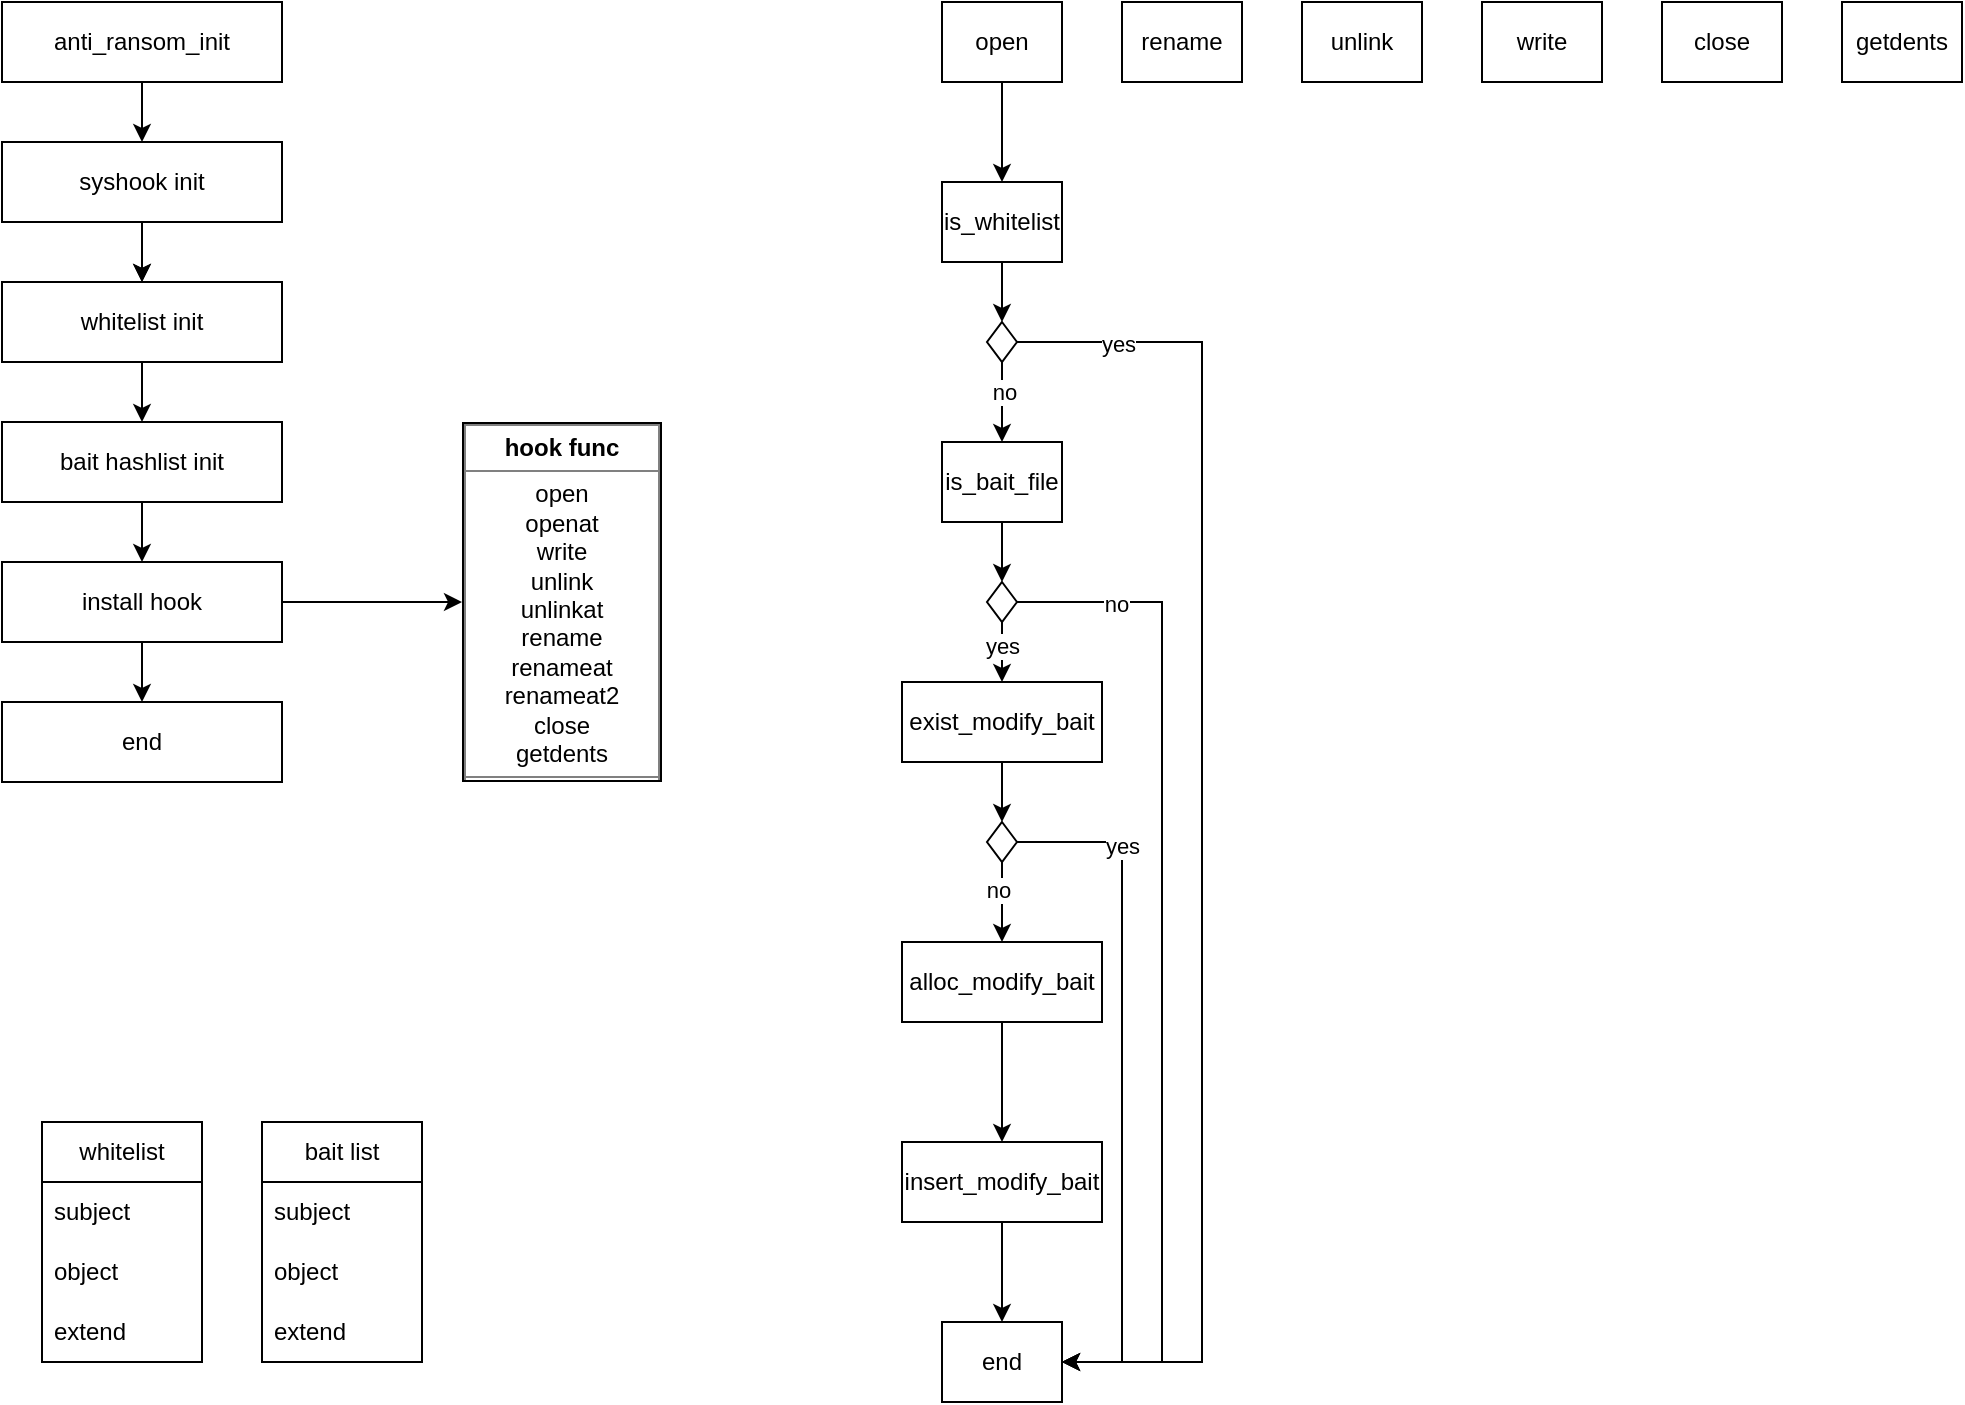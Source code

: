 <mxfile version="23.1.5" type="github">
  <diagram id="prtHgNgQTEPvFCAcTncT" name="Page-1">
    <mxGraphModel dx="1434" dy="772" grid="1" gridSize="10" guides="1" tooltips="1" connect="1" arrows="1" fold="1" page="1" pageScale="1" pageWidth="1169" pageHeight="827" background="none" math="0" shadow="0">
      <root>
        <mxCell id="0" />
        <mxCell id="1" parent="0" />
        <mxCell id="Nv_zGMJmzMav14E17f1a-2" value="whitelist" style="swimlane;fontStyle=0;childLayout=stackLayout;horizontal=1;startSize=30;horizontalStack=0;resizeParent=1;resizeParentMax=0;resizeLast=0;collapsible=1;marginBottom=0;whiteSpace=wrap;html=1;" parent="1" vertex="1">
          <mxGeometry x="90" y="590" width="80" height="120" as="geometry" />
        </mxCell>
        <mxCell id="Nv_zGMJmzMav14E17f1a-3" value="subject" style="text;strokeColor=none;fillColor=none;align=left;verticalAlign=middle;spacingLeft=4;spacingRight=4;overflow=hidden;points=[[0,0.5],[1,0.5]];portConstraint=eastwest;rotatable=0;whiteSpace=wrap;html=1;" parent="Nv_zGMJmzMav14E17f1a-2" vertex="1">
          <mxGeometry y="30" width="80" height="30" as="geometry" />
        </mxCell>
        <mxCell id="Nv_zGMJmzMav14E17f1a-4" value="object" style="text;strokeColor=none;fillColor=none;align=left;verticalAlign=middle;spacingLeft=4;spacingRight=4;overflow=hidden;points=[[0,0.5],[1,0.5]];portConstraint=eastwest;rotatable=0;whiteSpace=wrap;html=1;" parent="Nv_zGMJmzMav14E17f1a-2" vertex="1">
          <mxGeometry y="60" width="80" height="30" as="geometry" />
        </mxCell>
        <mxCell id="Nv_zGMJmzMav14E17f1a-5" value="extend" style="text;strokeColor=none;fillColor=none;align=left;verticalAlign=middle;spacingLeft=4;spacingRight=4;overflow=hidden;points=[[0,0.5],[1,0.5]];portConstraint=eastwest;rotatable=0;whiteSpace=wrap;html=1;" parent="Nv_zGMJmzMav14E17f1a-2" vertex="1">
          <mxGeometry y="90" width="80" height="30" as="geometry" />
        </mxCell>
        <mxCell id="Nv_zGMJmzMav14E17f1a-29" value="" style="edgeStyle=orthogonalEdgeStyle;rounded=0;orthogonalLoop=1;jettySize=auto;html=1;" parent="1" source="Nv_zGMJmzMav14E17f1a-17" target="Nv_zGMJmzMav14E17f1a-18" edge="1">
          <mxGeometry relative="1" as="geometry" />
        </mxCell>
        <mxCell id="Nv_zGMJmzMav14E17f1a-6" value="anti_ransom_init" style="rounded=0;whiteSpace=wrap;html=1;" parent="1" vertex="1">
          <mxGeometry x="70" y="30" width="140" height="40" as="geometry" />
        </mxCell>
        <mxCell id="Nv_zGMJmzMav14E17f1a-16" value="" style="edgeStyle=orthogonalEdgeStyle;rounded=0;orthogonalLoop=1;jettySize=auto;html=1;exitX=0.5;exitY=1;exitDx=0;exitDy=0;" parent="1" source="Nv_zGMJmzMav14E17f1a-18" target="Nv_zGMJmzMav14E17f1a-15" edge="1">
          <mxGeometry relative="1" as="geometry">
            <mxPoint x="140" y="230" as="sourcePoint" />
            <mxPoint x="140" y="300" as="targetPoint" />
            <Array as="points" />
          </mxGeometry>
        </mxCell>
        <mxCell id="Nv_zGMJmzMav14E17f1a-25" value="" style="edgeStyle=orthogonalEdgeStyle;rounded=0;orthogonalLoop=1;jettySize=auto;html=1;" parent="1" source="Nv_zGMJmzMav14E17f1a-15" target="Nv_zGMJmzMav14E17f1a-24" edge="1">
          <mxGeometry relative="1" as="geometry" />
        </mxCell>
        <mxCell id="Nv_zGMJmzMav14E17f1a-15" value="bait hashlist init" style="rounded=0;whiteSpace=wrap;html=1;" parent="1" vertex="1">
          <mxGeometry x="70" y="240" width="140" height="40" as="geometry" />
        </mxCell>
        <mxCell id="Nv_zGMJmzMav14E17f1a-27" value="" style="edgeStyle=orthogonalEdgeStyle;rounded=0;orthogonalLoop=1;jettySize=auto;html=1;" parent="1" source="Nv_zGMJmzMav14E17f1a-17" target="Nv_zGMJmzMav14E17f1a-18" edge="1">
          <mxGeometry relative="1" as="geometry" />
        </mxCell>
        <mxCell id="Nv_zGMJmzMav14E17f1a-18" value="whitelist init" style="rounded=0;whiteSpace=wrap;html=1;" parent="1" vertex="1">
          <mxGeometry x="70" y="170" width="140" height="40" as="geometry" />
        </mxCell>
        <mxCell id="Nv_zGMJmzMav14E17f1a-19" value="end" style="rounded=0;whiteSpace=wrap;html=1;" parent="1" vertex="1">
          <mxGeometry x="70" y="380" width="140" height="40" as="geometry" />
        </mxCell>
        <mxCell id="Nv_zGMJmzMav14E17f1a-31" value="" style="edgeStyle=orthogonalEdgeStyle;rounded=0;orthogonalLoop=1;jettySize=auto;html=1;" parent="1" source="Nv_zGMJmzMav14E17f1a-24" target="Nv_zGMJmzMav14E17f1a-19" edge="1">
          <mxGeometry relative="1" as="geometry" />
        </mxCell>
        <mxCell id="Nv_zGMJmzMav14E17f1a-51" value="" style="edgeStyle=orthogonalEdgeStyle;rounded=0;orthogonalLoop=1;jettySize=auto;html=1;" parent="1" source="Nv_zGMJmzMav14E17f1a-24" target="Nv_zGMJmzMav14E17f1a-47" edge="1">
          <mxGeometry relative="1" as="geometry" />
        </mxCell>
        <mxCell id="Nv_zGMJmzMav14E17f1a-24" value="install hook" style="rounded=0;whiteSpace=wrap;html=1;" parent="1" vertex="1">
          <mxGeometry x="70" y="310" width="140" height="40" as="geometry" />
        </mxCell>
        <mxCell id="Nv_zGMJmzMav14E17f1a-30" value="" style="edgeStyle=orthogonalEdgeStyle;rounded=0;orthogonalLoop=1;jettySize=auto;html=1;" parent="1" source="Nv_zGMJmzMav14E17f1a-6" target="Nv_zGMJmzMav14E17f1a-17" edge="1">
          <mxGeometry relative="1" as="geometry">
            <mxPoint x="140" y="70" as="sourcePoint" />
            <mxPoint x="140" y="170" as="targetPoint" />
          </mxGeometry>
        </mxCell>
        <mxCell id="Nv_zGMJmzMav14E17f1a-17" value="syshook init" style="rounded=0;whiteSpace=wrap;html=1;" parent="1" vertex="1">
          <mxGeometry x="70" y="100" width="140" height="40" as="geometry" />
        </mxCell>
        <mxCell id="Nv_zGMJmzMav14E17f1a-47" value="&lt;table border=&quot;1&quot; width=&quot;100%&quot; height=&quot;100%&quot; cellpadding=&quot;4&quot; style=&quot;width:100%;height:100%;border-collapse:collapse;&quot;&gt;&lt;tbody&gt;&lt;tr&gt;&lt;th align=&quot;center&quot;&gt;&lt;b&gt;hook func&lt;/b&gt;&lt;/th&gt;&lt;/tr&gt;&lt;tr&gt;&lt;td align=&quot;center&quot;&gt;open&lt;br&gt;openat&lt;br&gt;write&lt;br&gt;unlink&lt;br&gt;unlinkat&lt;br&gt;rename&lt;br&gt;renameat&lt;br&gt;renameat2&lt;br&gt;close&lt;br&gt;getdents&lt;/td&gt;&lt;/tr&gt;&lt;tr&gt;&lt;td align=&quot;center&quot;&gt;&lt;br&gt;&lt;/td&gt;&lt;/tr&gt;&lt;/tbody&gt;&lt;/table&gt;" style="text;html=1;whiteSpace=wrap;strokeColor=none;fillColor=none;overflow=fill;labelBorderColor=default;" parent="1" vertex="1">
          <mxGeometry x="300" y="240" width="100" height="180" as="geometry" />
        </mxCell>
        <mxCell id="Nv_zGMJmzMav14E17f1a-54" value="bait list" style="swimlane;fontStyle=0;childLayout=stackLayout;horizontal=1;startSize=30;horizontalStack=0;resizeParent=1;resizeParentMax=0;resizeLast=0;collapsible=1;marginBottom=0;whiteSpace=wrap;html=1;" parent="1" vertex="1">
          <mxGeometry x="200" y="590" width="80" height="120" as="geometry" />
        </mxCell>
        <mxCell id="Nv_zGMJmzMav14E17f1a-55" value="subject" style="text;strokeColor=none;fillColor=none;align=left;verticalAlign=middle;spacingLeft=4;spacingRight=4;overflow=hidden;points=[[0,0.5],[1,0.5]];portConstraint=eastwest;rotatable=0;whiteSpace=wrap;html=1;" parent="Nv_zGMJmzMav14E17f1a-54" vertex="1">
          <mxGeometry y="30" width="80" height="30" as="geometry" />
        </mxCell>
        <mxCell id="Nv_zGMJmzMav14E17f1a-56" value="object" style="text;strokeColor=none;fillColor=none;align=left;verticalAlign=middle;spacingLeft=4;spacingRight=4;overflow=hidden;points=[[0,0.5],[1,0.5]];portConstraint=eastwest;rotatable=0;whiteSpace=wrap;html=1;" parent="Nv_zGMJmzMav14E17f1a-54" vertex="1">
          <mxGeometry y="60" width="80" height="30" as="geometry" />
        </mxCell>
        <mxCell id="Nv_zGMJmzMav14E17f1a-57" value="extend" style="text;strokeColor=none;fillColor=none;align=left;verticalAlign=middle;spacingLeft=4;spacingRight=4;overflow=hidden;points=[[0,0.5],[1,0.5]];portConstraint=eastwest;rotatable=0;whiteSpace=wrap;html=1;" parent="Nv_zGMJmzMav14E17f1a-54" vertex="1">
          <mxGeometry y="90" width="80" height="30" as="geometry" />
        </mxCell>
        <mxCell id="cdsVnlFEJzLSIqNLkMDZ-12" value="" style="edgeStyle=orthogonalEdgeStyle;rounded=0;orthogonalLoop=1;jettySize=auto;html=1;" edge="1" parent="1" source="Nv_zGMJmzMav14E17f1a-58" target="cdsVnlFEJzLSIqNLkMDZ-7">
          <mxGeometry relative="1" as="geometry" />
        </mxCell>
        <mxCell id="Nv_zGMJmzMav14E17f1a-58" value="open" style="rounded=0;whiteSpace=wrap;html=1;" parent="1" vertex="1">
          <mxGeometry x="540" y="30" width="60" height="40" as="geometry" />
        </mxCell>
        <mxCell id="cdsVnlFEJzLSIqNLkMDZ-1" value="rename" style="rounded=0;whiteSpace=wrap;html=1;" vertex="1" parent="1">
          <mxGeometry x="630" y="30" width="60" height="40" as="geometry" />
        </mxCell>
        <mxCell id="cdsVnlFEJzLSIqNLkMDZ-2" value="unlink" style="rounded=0;whiteSpace=wrap;html=1;" vertex="1" parent="1">
          <mxGeometry x="720" y="30" width="60" height="40" as="geometry" />
        </mxCell>
        <mxCell id="cdsVnlFEJzLSIqNLkMDZ-3" value="write" style="rounded=0;whiteSpace=wrap;html=1;" vertex="1" parent="1">
          <mxGeometry x="810" y="30" width="60" height="40" as="geometry" />
        </mxCell>
        <mxCell id="cdsVnlFEJzLSIqNLkMDZ-4" value="close" style="rounded=0;whiteSpace=wrap;html=1;" vertex="1" parent="1">
          <mxGeometry x="900" y="30" width="60" height="40" as="geometry" />
        </mxCell>
        <mxCell id="cdsVnlFEJzLSIqNLkMDZ-5" value="getdents" style="rounded=0;whiteSpace=wrap;html=1;" vertex="1" parent="1">
          <mxGeometry x="990" y="30" width="60" height="40" as="geometry" />
        </mxCell>
        <mxCell id="cdsVnlFEJzLSIqNLkMDZ-13" value="" style="edgeStyle=orthogonalEdgeStyle;rounded=0;orthogonalLoop=1;jettySize=auto;html=1;" edge="1" parent="1" source="cdsVnlFEJzLSIqNLkMDZ-7" target="cdsVnlFEJzLSIqNLkMDZ-8">
          <mxGeometry relative="1" as="geometry" />
        </mxCell>
        <mxCell id="cdsVnlFEJzLSIqNLkMDZ-7" value="is_whitelist" style="rounded=0;whiteSpace=wrap;html=1;" vertex="1" parent="1">
          <mxGeometry x="540" y="120" width="60" height="40" as="geometry" />
        </mxCell>
        <mxCell id="cdsVnlFEJzLSIqNLkMDZ-15" value="" style="edgeStyle=orthogonalEdgeStyle;rounded=0;orthogonalLoop=1;jettySize=auto;html=1;" edge="1" parent="1" source="cdsVnlFEJzLSIqNLkMDZ-8" target="cdsVnlFEJzLSIqNLkMDZ-14">
          <mxGeometry relative="1" as="geometry" />
        </mxCell>
        <mxCell id="cdsVnlFEJzLSIqNLkMDZ-16" value="no" style="edgeLabel;html=1;align=center;verticalAlign=middle;resizable=0;points=[];" vertex="1" connectable="0" parent="cdsVnlFEJzLSIqNLkMDZ-15">
          <mxGeometry x="-0.24" y="1" relative="1" as="geometry">
            <mxPoint as="offset" />
          </mxGeometry>
        </mxCell>
        <mxCell id="cdsVnlFEJzLSIqNLkMDZ-21" value="" style="edgeStyle=orthogonalEdgeStyle;rounded=0;orthogonalLoop=1;jettySize=auto;html=1;entryX=1;entryY=0.5;entryDx=0;entryDy=0;" edge="1" parent="1" target="cdsVnlFEJzLSIqNLkMDZ-19">
          <mxGeometry relative="1" as="geometry">
            <mxPoint x="577.5" y="200" as="sourcePoint" />
            <mxPoint x="597.5" y="610" as="targetPoint" />
            <Array as="points">
              <mxPoint x="670" y="200" />
              <mxPoint x="670" y="710" />
            </Array>
          </mxGeometry>
        </mxCell>
        <mxCell id="cdsVnlFEJzLSIqNLkMDZ-22" value="yes" style="edgeLabel;html=1;align=center;verticalAlign=middle;resizable=0;points=[];" vertex="1" connectable="0" parent="cdsVnlFEJzLSIqNLkMDZ-21">
          <mxGeometry x="-0.853" y="-1" relative="1" as="geometry">
            <mxPoint x="1" as="offset" />
          </mxGeometry>
        </mxCell>
        <mxCell id="cdsVnlFEJzLSIqNLkMDZ-8" value="" style="rhombus;whiteSpace=wrap;html=1;" vertex="1" parent="1">
          <mxGeometry x="562.5" y="190" width="15" height="20" as="geometry" />
        </mxCell>
        <mxCell id="cdsVnlFEJzLSIqNLkMDZ-24" value="" style="edgeStyle=orthogonalEdgeStyle;rounded=0;orthogonalLoop=1;jettySize=auto;html=1;" edge="1" parent="1" source="cdsVnlFEJzLSIqNLkMDZ-14" target="cdsVnlFEJzLSIqNLkMDZ-23">
          <mxGeometry relative="1" as="geometry" />
        </mxCell>
        <mxCell id="cdsVnlFEJzLSIqNLkMDZ-14" value="is_bait_file" style="rounded=0;whiteSpace=wrap;html=1;" vertex="1" parent="1">
          <mxGeometry x="540" y="250" width="60" height="40" as="geometry" />
        </mxCell>
        <mxCell id="cdsVnlFEJzLSIqNLkMDZ-30" value="" style="edgeStyle=orthogonalEdgeStyle;rounded=0;orthogonalLoop=1;jettySize=auto;html=1;" edge="1" parent="1" source="cdsVnlFEJzLSIqNLkMDZ-17" target="cdsVnlFEJzLSIqNLkMDZ-29">
          <mxGeometry relative="1" as="geometry" />
        </mxCell>
        <mxCell id="cdsVnlFEJzLSIqNLkMDZ-17" value="exist_modify_bait" style="rounded=0;whiteSpace=wrap;html=1;" vertex="1" parent="1">
          <mxGeometry x="520" y="370" width="100" height="40" as="geometry" />
        </mxCell>
        <mxCell id="cdsVnlFEJzLSIqNLkMDZ-37" value="" style="edgeStyle=orthogonalEdgeStyle;rounded=0;orthogonalLoop=1;jettySize=auto;html=1;" edge="1" parent="1" source="cdsVnlFEJzLSIqNLkMDZ-18" target="cdsVnlFEJzLSIqNLkMDZ-36">
          <mxGeometry relative="1" as="geometry" />
        </mxCell>
        <mxCell id="cdsVnlFEJzLSIqNLkMDZ-18" value="alloc_modify_bait" style="rounded=0;whiteSpace=wrap;html=1;" vertex="1" parent="1">
          <mxGeometry x="520" y="500" width="100" height="40" as="geometry" />
        </mxCell>
        <mxCell id="cdsVnlFEJzLSIqNLkMDZ-19" value="end" style="rounded=0;whiteSpace=wrap;html=1;" vertex="1" parent="1">
          <mxGeometry x="540" y="690" width="60" height="40" as="geometry" />
        </mxCell>
        <mxCell id="cdsVnlFEJzLSIqNLkMDZ-25" value="" style="edgeStyle=orthogonalEdgeStyle;rounded=0;orthogonalLoop=1;jettySize=auto;html=1;" edge="1" parent="1" source="cdsVnlFEJzLSIqNLkMDZ-23" target="cdsVnlFEJzLSIqNLkMDZ-17">
          <mxGeometry relative="1" as="geometry" />
        </mxCell>
        <mxCell id="cdsVnlFEJzLSIqNLkMDZ-26" value="yes" style="edgeLabel;html=1;align=center;verticalAlign=middle;resizable=0;points=[];" vertex="1" connectable="0" parent="cdsVnlFEJzLSIqNLkMDZ-25">
          <mxGeometry x="0.28" relative="1" as="geometry">
            <mxPoint as="offset" />
          </mxGeometry>
        </mxCell>
        <mxCell id="cdsVnlFEJzLSIqNLkMDZ-27" style="edgeStyle=orthogonalEdgeStyle;rounded=0;orthogonalLoop=1;jettySize=auto;html=1;entryX=1;entryY=0.5;entryDx=0;entryDy=0;" edge="1" parent="1" source="cdsVnlFEJzLSIqNLkMDZ-23" target="cdsVnlFEJzLSIqNLkMDZ-19">
          <mxGeometry relative="1" as="geometry">
            <mxPoint x="660" y="570" as="targetPoint" />
            <Array as="points">
              <mxPoint x="650" y="330" />
              <mxPoint x="650" y="710" />
            </Array>
          </mxGeometry>
        </mxCell>
        <mxCell id="cdsVnlFEJzLSIqNLkMDZ-28" value="no" style="edgeLabel;html=1;align=center;verticalAlign=middle;resizable=0;points=[];" vertex="1" connectable="0" parent="cdsVnlFEJzLSIqNLkMDZ-27">
          <mxGeometry x="-0.808" y="-1" relative="1" as="geometry">
            <mxPoint x="1" as="offset" />
          </mxGeometry>
        </mxCell>
        <mxCell id="cdsVnlFEJzLSIqNLkMDZ-23" value="" style="rhombus;whiteSpace=wrap;html=1;" vertex="1" parent="1">
          <mxGeometry x="562.5" y="320" width="15" height="20" as="geometry" />
        </mxCell>
        <mxCell id="cdsVnlFEJzLSIqNLkMDZ-31" value="" style="edgeStyle=orthogonalEdgeStyle;rounded=0;orthogonalLoop=1;jettySize=auto;html=1;" edge="1" parent="1" source="cdsVnlFEJzLSIqNLkMDZ-29" target="cdsVnlFEJzLSIqNLkMDZ-18">
          <mxGeometry relative="1" as="geometry" />
        </mxCell>
        <mxCell id="cdsVnlFEJzLSIqNLkMDZ-33" value="no" style="edgeLabel;html=1;align=center;verticalAlign=middle;resizable=0;points=[];" vertex="1" connectable="0" parent="cdsVnlFEJzLSIqNLkMDZ-31">
          <mxGeometry x="-0.3" y="-2" relative="1" as="geometry">
            <mxPoint as="offset" />
          </mxGeometry>
        </mxCell>
        <mxCell id="cdsVnlFEJzLSIqNLkMDZ-32" style="edgeStyle=orthogonalEdgeStyle;rounded=0;orthogonalLoop=1;jettySize=auto;html=1;entryX=1;entryY=0.5;entryDx=0;entryDy=0;" edge="1" parent="1" source="cdsVnlFEJzLSIqNLkMDZ-29" target="cdsVnlFEJzLSIqNLkMDZ-19">
          <mxGeometry relative="1" as="geometry">
            <Array as="points">
              <mxPoint x="630" y="450" />
              <mxPoint x="630" y="710" />
            </Array>
          </mxGeometry>
        </mxCell>
        <mxCell id="cdsVnlFEJzLSIqNLkMDZ-35" value="yes" style="edgeLabel;html=1;align=center;verticalAlign=middle;resizable=0;points=[];" vertex="1" connectable="0" parent="cdsVnlFEJzLSIqNLkMDZ-32">
          <mxGeometry x="-0.681" relative="1" as="geometry">
            <mxPoint as="offset" />
          </mxGeometry>
        </mxCell>
        <mxCell id="cdsVnlFEJzLSIqNLkMDZ-29" value="" style="rhombus;whiteSpace=wrap;html=1;" vertex="1" parent="1">
          <mxGeometry x="562.5" y="440" width="15" height="20" as="geometry" />
        </mxCell>
        <mxCell id="cdsVnlFEJzLSIqNLkMDZ-38" value="" style="edgeStyle=orthogonalEdgeStyle;rounded=0;orthogonalLoop=1;jettySize=auto;html=1;" edge="1" parent="1" source="cdsVnlFEJzLSIqNLkMDZ-36" target="cdsVnlFEJzLSIqNLkMDZ-19">
          <mxGeometry relative="1" as="geometry" />
        </mxCell>
        <mxCell id="cdsVnlFEJzLSIqNLkMDZ-36" value="insert_modify_bait" style="rounded=0;whiteSpace=wrap;html=1;" vertex="1" parent="1">
          <mxGeometry x="520" y="600" width="100" height="40" as="geometry" />
        </mxCell>
      </root>
    </mxGraphModel>
  </diagram>
</mxfile>
